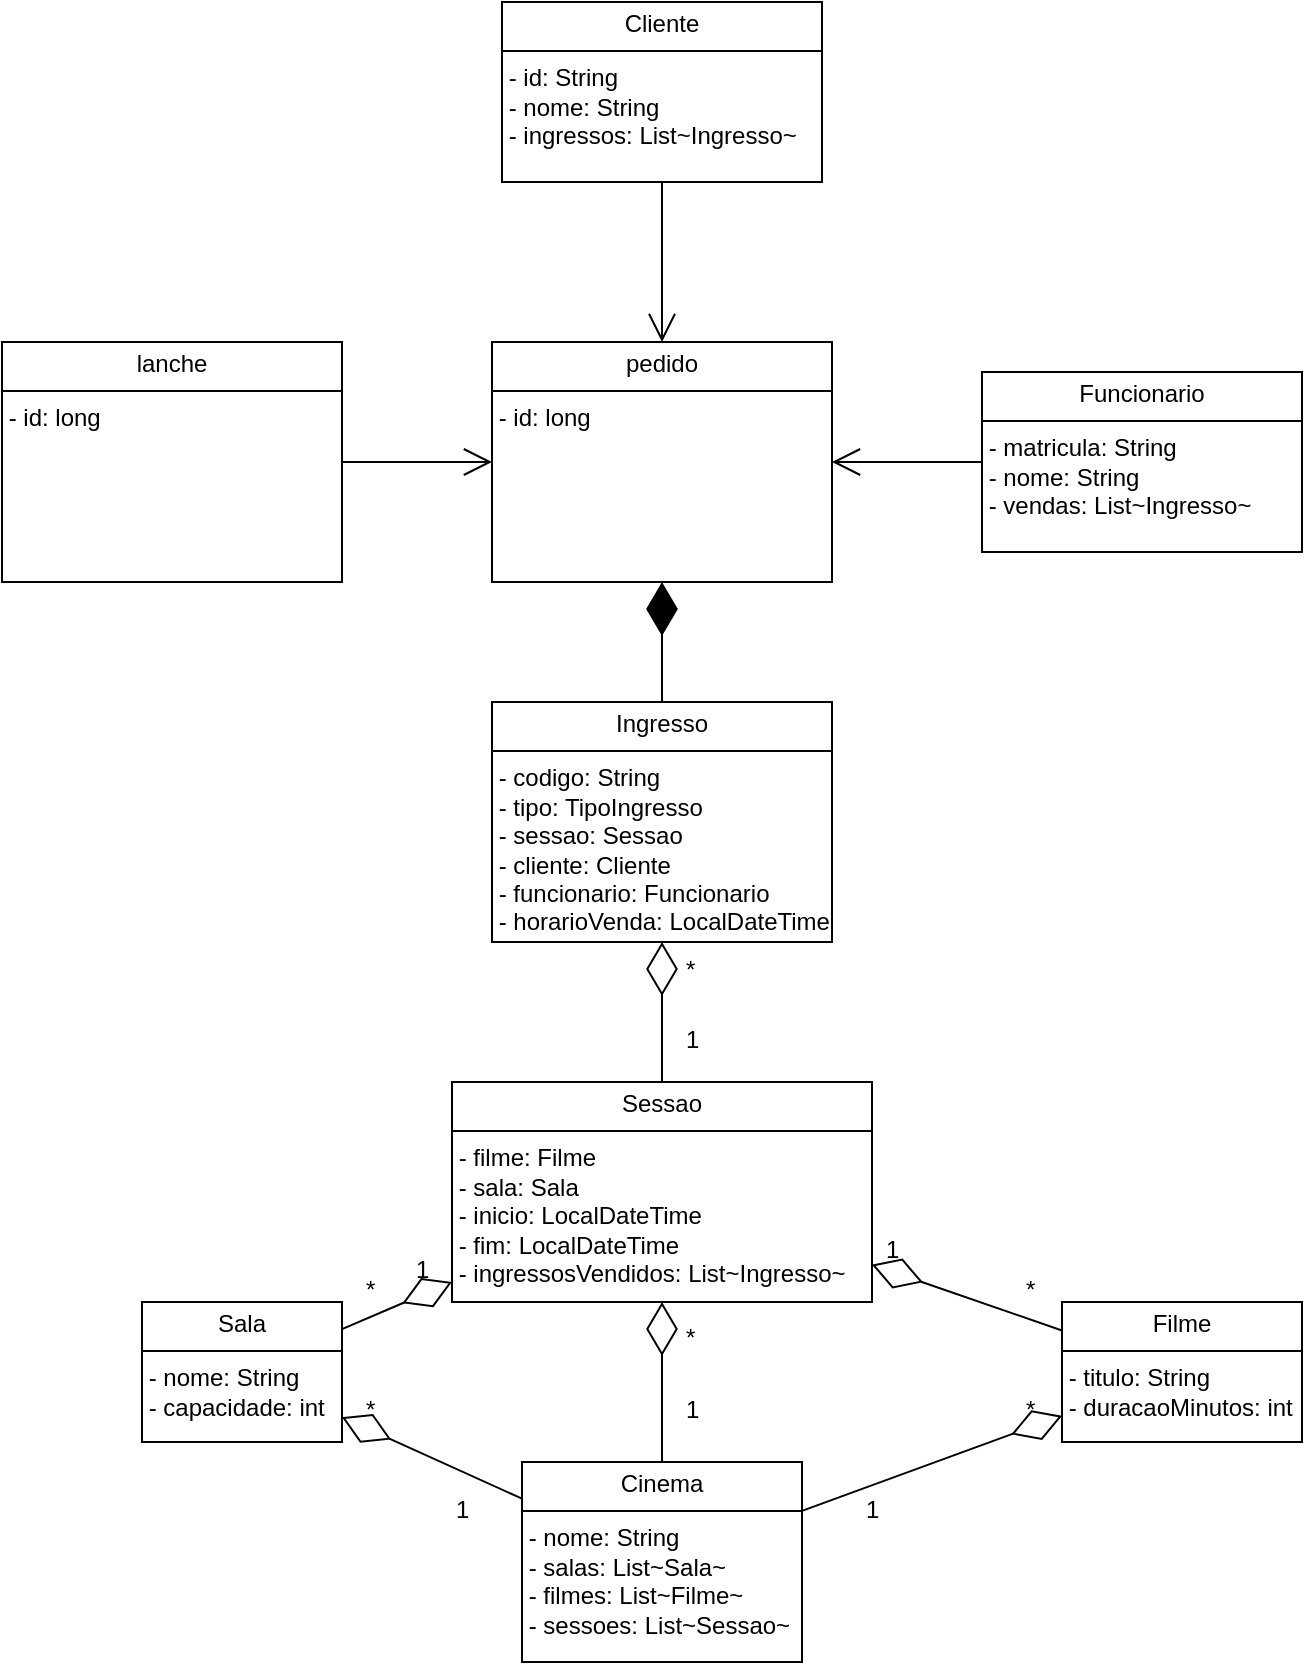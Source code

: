 <mxfile version="28.1.2">
  <diagram name="Página-1" id="WmHvKBOQheneNnzsKb5W">
    <mxGraphModel dx="1685" dy="1643" grid="1" gridSize="10" guides="1" tooltips="1" connect="1" arrows="1" fold="1" page="1" pageScale="1" pageWidth="827" pageHeight="1169" math="0" shadow="0">
      <root>
        <mxCell id="0" />
        <mxCell id="1" parent="0" />
        <mxCell id="eZn1gtdex124hQ1qtXN2-4" value="&lt;p style=&quot;margin:0px;margin-top:4px;text-align:center;&quot;&gt;Cliente&lt;/p&gt;&lt;hr size=&quot;1&quot; style=&quot;border-style:solid;&quot;&gt;&lt;div class=&quot;cm-line&quot;&gt;&amp;nbsp;- id: String&lt;/div&gt;&lt;div class=&quot;cm-line&quot;&gt;&amp;nbsp;- nome: String&lt;/div&gt;&lt;div class=&quot;cm-line&quot;&gt;&amp;nbsp;- ingressos: List~Ingresso~&lt;/div&gt;" style="verticalAlign=top;align=left;overflow=fill;html=1;whiteSpace=wrap;" parent="1" vertex="1">
          <mxGeometry x="-240" y="-530" width="160" height="90" as="geometry" />
        </mxCell>
        <mxCell id="eZn1gtdex124hQ1qtXN2-5" value="&lt;p style=&quot;margin:0px;margin-top:4px;text-align:center;&quot;&gt;Filme&lt;/p&gt;&lt;hr size=&quot;1&quot; style=&quot;border-style:solid;&quot;&gt;&lt;div class=&quot;cm-line&quot;&gt;&amp;nbsp;- titulo: String&lt;/div&gt;&lt;div class=&quot;cm-line&quot;&gt;&amp;nbsp;- duracaoMinutos: int&lt;/div&gt;&lt;div class=&quot;cm-line&quot;&gt;&lt;br&gt;&lt;/div&gt;" style="verticalAlign=top;align=left;overflow=fill;html=1;whiteSpace=wrap;" parent="1" vertex="1">
          <mxGeometry x="40" y="120" width="120" height="70" as="geometry" />
        </mxCell>
        <mxCell id="eZn1gtdex124hQ1qtXN2-6" value="&lt;p style=&quot;margin:0px;margin-top:4px;text-align:center;&quot;&gt;Sala&lt;/p&gt;&lt;hr size=&quot;1&quot; style=&quot;border-style:solid;&quot;&gt;&lt;div class=&quot;cm-line&quot;&gt;&amp;nbsp;- nome: String&lt;/div&gt;&lt;div class=&quot;cm-line&quot;&gt;&amp;nbsp;- capacidade: int&lt;/div&gt;" style="verticalAlign=top;align=left;overflow=fill;html=1;whiteSpace=wrap;" parent="1" vertex="1">
          <mxGeometry x="-420" y="120" width="100" height="70" as="geometry" />
        </mxCell>
        <mxCell id="eZn1gtdex124hQ1qtXN2-8" value="&lt;p style=&quot;margin:0px;margin-top:4px;text-align:center;&quot;&gt;Sessao&lt;/p&gt;&lt;hr size=&quot;1&quot; style=&quot;border-style:solid;&quot;&gt;&lt;div class=&quot;cm-line&quot;&gt;&amp;nbsp;- filme: Filme&lt;/div&gt;&lt;div class=&quot;cm-line&quot;&gt;&amp;nbsp;- sala: Sala&lt;/div&gt;&lt;div class=&quot;cm-line&quot;&gt;&amp;nbsp;- inicio: LocalDateTime&lt;/div&gt;&lt;div class=&quot;cm-line&quot;&gt;&amp;nbsp;- fim: LocalDateTime&lt;/div&gt;&lt;div class=&quot;cm-line&quot;&gt;&amp;nbsp;- ingressosVendidos: List~Ingresso~&lt;/div&gt;" style="verticalAlign=top;align=left;overflow=fill;html=1;whiteSpace=wrap;" parent="1" vertex="1">
          <mxGeometry x="-265" y="10" width="210" height="110" as="geometry" />
        </mxCell>
        <mxCell id="eZn1gtdex124hQ1qtXN2-9" value="&lt;p style=&quot;margin:0px;margin-top:4px;text-align:center;&quot;&gt;Ingresso&lt;/p&gt;&lt;hr size=&quot;1&quot; style=&quot;border-style:solid;&quot;&gt;&lt;div class=&quot;cm-line&quot;&gt;&amp;nbsp;- codigo: String&lt;/div&gt;&lt;div class=&quot;cm-line&quot;&gt;&amp;nbsp;- tipo: TipoIngresso&lt;/div&gt;&lt;div class=&quot;cm-line&quot;&gt;&amp;nbsp;- sessao: Sessao&lt;/div&gt;&lt;div class=&quot;cm-line&quot;&gt;&amp;nbsp;- cliente: Cliente&lt;/div&gt;&lt;div class=&quot;cm-line&quot;&gt;&amp;nbsp;- funcionario: Funcionario&lt;/div&gt;&lt;div class=&quot;cm-line&quot;&gt;&amp;nbsp;- horarioVenda: LocalDateTime&lt;/div&gt;" style="verticalAlign=top;align=left;overflow=fill;html=1;whiteSpace=wrap;" parent="1" vertex="1">
          <mxGeometry x="-245" y="-180" width="170" height="120" as="geometry" />
        </mxCell>
        <mxCell id="eZn1gtdex124hQ1qtXN2-10" value="&lt;p style=&quot;margin:0px;margin-top:4px;text-align:center;&quot;&gt;Funcionario&lt;/p&gt;&lt;hr size=&quot;1&quot; style=&quot;border-style:solid;&quot;&gt;&lt;div class=&quot;cm-line&quot;&gt;&amp;nbsp;- matricula: String&lt;/div&gt;&lt;div class=&quot;cm-line&quot;&gt;&amp;nbsp;- nome: String&lt;/div&gt;&lt;div class=&quot;cm-line&quot;&gt;&amp;nbsp;- vendas: List~Ingresso~&lt;/div&gt;" style="verticalAlign=top;align=left;overflow=fill;html=1;whiteSpace=wrap;" parent="1" vertex="1">
          <mxGeometry y="-345" width="160" height="90" as="geometry" />
        </mxCell>
        <mxCell id="eZn1gtdex124hQ1qtXN2-11" value="&lt;p style=&quot;margin:0px;margin-top:4px;text-align:center;&quot;&gt;Cinema&lt;/p&gt;&lt;hr size=&quot;1&quot; style=&quot;border-style:solid;&quot;&gt;&lt;div class=&quot;cm-line&quot;&gt;&amp;nbsp;- nome: String&lt;/div&gt;&lt;div class=&quot;cm-line&quot;&gt;&amp;nbsp;- salas: List~Sala~&lt;/div&gt;&lt;div class=&quot;cm-line&quot;&gt;&amp;nbsp;- filmes: List~Filme~&lt;/div&gt;&lt;div class=&quot;cm-line&quot;&gt;&amp;nbsp;- sessoes: List~Sessao~&lt;/div&gt;" style="verticalAlign=top;align=left;overflow=fill;html=1;whiteSpace=wrap;" parent="1" vertex="1">
          <mxGeometry x="-230" y="200" width="140" height="100" as="geometry" />
        </mxCell>
        <mxCell id="eZn1gtdex124hQ1qtXN2-26" value="" style="endArrow=diamondThin;endFill=0;endSize=24;html=1;rounded=0;" parent="1" source="eZn1gtdex124hQ1qtXN2-11" target="eZn1gtdex124hQ1qtXN2-6" edge="1">
          <mxGeometry width="160" relative="1" as="geometry">
            <mxPoint x="-410" y="330" as="sourcePoint" />
            <mxPoint x="20" y="110" as="targetPoint" />
          </mxGeometry>
        </mxCell>
        <mxCell id="eZn1gtdex124hQ1qtXN2-29" value="" style="endArrow=diamondThin;endFill=0;endSize=24;html=1;rounded=0;" parent="1" source="eZn1gtdex124hQ1qtXN2-11" target="eZn1gtdex124hQ1qtXN2-5" edge="1">
          <mxGeometry width="160" relative="1" as="geometry">
            <mxPoint x="-120" y="230" as="sourcePoint" />
            <mxPoint x="20" y="260" as="targetPoint" />
          </mxGeometry>
        </mxCell>
        <mxCell id="eZn1gtdex124hQ1qtXN2-30" value="" style="endArrow=diamondThin;endFill=0;endSize=24;html=1;rounded=0;" parent="1" source="eZn1gtdex124hQ1qtXN2-11" target="eZn1gtdex124hQ1qtXN2-8" edge="1">
          <mxGeometry width="160" relative="1" as="geometry">
            <mxPoint x="-220" y="150" as="sourcePoint" />
            <mxPoint x="-40" y="280" as="targetPoint" />
          </mxGeometry>
        </mxCell>
        <mxCell id="eZn1gtdex124hQ1qtXN2-36" value="" style="endArrow=diamondThin;endFill=0;endSize=24;html=1;rounded=0;" parent="1" source="eZn1gtdex124hQ1qtXN2-8" target="eZn1gtdex124hQ1qtXN2-9" edge="1">
          <mxGeometry width="160" relative="1" as="geometry">
            <mxPoint x="-160" y="-50" as="sourcePoint" />
            <mxPoint x="-360" y="-10" as="targetPoint" />
          </mxGeometry>
        </mxCell>
        <mxCell id="eZn1gtdex124hQ1qtXN2-40" value="1" style="text;whiteSpace=wrap;html=1;" parent="1" vertex="1">
          <mxGeometry x="-265" y="210" width="40" height="40" as="geometry" />
        </mxCell>
        <mxCell id="eZn1gtdex124hQ1qtXN2-42" value="1" style="text;whiteSpace=wrap;html=1;" parent="1" vertex="1">
          <mxGeometry x="-60" y="210" width="40" height="40" as="geometry" />
        </mxCell>
        <mxCell id="eZn1gtdex124hQ1qtXN2-43" value="1" style="text;whiteSpace=wrap;html=1;" parent="1" vertex="1">
          <mxGeometry x="-150" y="160" width="40" height="40" as="geometry" />
        </mxCell>
        <mxCell id="eZn1gtdex124hQ1qtXN2-44" value="1" style="text;whiteSpace=wrap;html=1;" parent="1" vertex="1">
          <mxGeometry x="-50" y="80" width="40" height="40" as="geometry" />
        </mxCell>
        <mxCell id="eZn1gtdex124hQ1qtXN2-45" value="1" style="text;whiteSpace=wrap;html=1;" parent="1" vertex="1">
          <mxGeometry x="-285" y="90" width="40" height="40" as="geometry" />
        </mxCell>
        <mxCell id="eZn1gtdex124hQ1qtXN2-46" value="1" style="text;whiteSpace=wrap;html=1;" parent="1" vertex="1">
          <mxGeometry x="-150" y="-25" width="40" height="40" as="geometry" />
        </mxCell>
        <mxCell id="eZn1gtdex124hQ1qtXN2-49" value="*" style="text;whiteSpace=wrap;html=1;" parent="1" vertex="1">
          <mxGeometry x="-310" y="160" width="40" height="40" as="geometry" />
        </mxCell>
        <mxCell id="eZn1gtdex124hQ1qtXN2-50" value="&#xa;*&#xa;&#xa;" style="text;whiteSpace=wrap;html=1;" parent="1" vertex="1">
          <mxGeometry x="-150" y="110" width="40" height="40" as="geometry" />
        </mxCell>
        <mxCell id="eZn1gtdex124hQ1qtXN2-51" value="*" style="text;whiteSpace=wrap;html=1;" parent="1" vertex="1">
          <mxGeometry x="20" y="160" width="40" height="40" as="geometry" />
        </mxCell>
        <mxCell id="eZn1gtdex124hQ1qtXN2-52" value="&lt;div&gt;*&lt;/div&gt;" style="text;whiteSpace=wrap;html=1;" parent="1" vertex="1">
          <mxGeometry x="20" y="100" width="40" height="40" as="geometry" />
        </mxCell>
        <mxCell id="eZn1gtdex124hQ1qtXN2-53" value="*" style="text;whiteSpace=wrap;html=1;" parent="1" vertex="1">
          <mxGeometry x="-310" y="100" width="40" height="40" as="geometry" />
        </mxCell>
        <mxCell id="eZn1gtdex124hQ1qtXN2-54" value="*" style="text;whiteSpace=wrap;html=1;" parent="1" vertex="1">
          <mxGeometry x="-150" y="-60" width="40" height="40" as="geometry" />
        </mxCell>
        <mxCell id="bg3PVTOP6DTfCPqBbK6D-1" value="&lt;p style=&quot;margin:0px;margin-top:4px;text-align:center;&quot;&gt;pedido&lt;/p&gt;&lt;hr size=&quot;1&quot; style=&quot;border-style:solid;&quot;&gt;&lt;div class=&quot;cm-line&quot;&gt;&amp;nbsp;- id: long&lt;/div&gt;" style="verticalAlign=top;align=left;overflow=fill;html=1;whiteSpace=wrap;" vertex="1" parent="1">
          <mxGeometry x="-245" y="-360" width="170" height="120" as="geometry" />
        </mxCell>
        <mxCell id="bg3PVTOP6DTfCPqBbK6D-2" value="" style="endArrow=diamondThin;endFill=1;endSize=24;html=1;rounded=0;" edge="1" parent="1" source="eZn1gtdex124hQ1qtXN2-9" target="bg3PVTOP6DTfCPqBbK6D-1">
          <mxGeometry width="160" relative="1" as="geometry">
            <mxPoint x="-200" y="-180" as="sourcePoint" />
            <mxPoint x="-40" y="-180" as="targetPoint" />
          </mxGeometry>
        </mxCell>
        <mxCell id="bg3PVTOP6DTfCPqBbK6D-3" value="" style="endArrow=open;endFill=1;endSize=12;html=1;rounded=0;" edge="1" parent="1" source="eZn1gtdex124hQ1qtXN2-10" target="bg3PVTOP6DTfCPqBbK6D-1">
          <mxGeometry width="160" relative="1" as="geometry">
            <mxPoint x="-200" y="-270" as="sourcePoint" />
            <mxPoint x="-40" y="-270" as="targetPoint" />
          </mxGeometry>
        </mxCell>
        <mxCell id="bg3PVTOP6DTfCPqBbK6D-4" value="" style="endArrow=open;endFill=1;endSize=12;html=1;rounded=0;" edge="1" parent="1" source="eZn1gtdex124hQ1qtXN2-4" target="bg3PVTOP6DTfCPqBbK6D-1">
          <mxGeometry width="160" relative="1" as="geometry">
            <mxPoint x="-360" y="-310" as="sourcePoint" />
            <mxPoint x="-430" y="-220" as="targetPoint" />
          </mxGeometry>
        </mxCell>
        <mxCell id="bg3PVTOP6DTfCPqBbK6D-5" value="&lt;p style=&quot;margin:0px;margin-top:4px;text-align:center;&quot;&gt;lanche&lt;/p&gt;&lt;hr size=&quot;1&quot; style=&quot;border-style:solid;&quot;&gt;&lt;div class=&quot;cm-line&quot;&gt;&amp;nbsp;- id: long&lt;/div&gt;" style="verticalAlign=top;align=left;overflow=fill;html=1;whiteSpace=wrap;" vertex="1" parent="1">
          <mxGeometry x="-490" y="-360" width="170" height="120" as="geometry" />
        </mxCell>
        <mxCell id="bg3PVTOP6DTfCPqBbK6D-6" value="" style="endArrow=open;endFill=1;endSize=12;html=1;rounded=0;" edge="1" parent="1" source="bg3PVTOP6DTfCPqBbK6D-5" target="bg3PVTOP6DTfCPqBbK6D-1">
          <mxGeometry width="160" relative="1" as="geometry">
            <mxPoint x="35" y="-300" as="sourcePoint" />
            <mxPoint x="-40" y="-300" as="targetPoint" />
          </mxGeometry>
        </mxCell>
        <mxCell id="bg3PVTOP6DTfCPqBbK6D-7" value="" style="endArrow=diamondThin;endFill=0;endSize=24;html=1;rounded=0;" edge="1" parent="1" source="eZn1gtdex124hQ1qtXN2-6" target="eZn1gtdex124hQ1qtXN2-8">
          <mxGeometry width="160" relative="1" as="geometry">
            <mxPoint x="-200" y="160" as="sourcePoint" />
            <mxPoint x="-250" y="170" as="targetPoint" />
          </mxGeometry>
        </mxCell>
        <mxCell id="bg3PVTOP6DTfCPqBbK6D-8" value="" style="endArrow=diamondThin;endFill=0;endSize=24;html=1;rounded=0;" edge="1" parent="1" source="eZn1gtdex124hQ1qtXN2-5" target="eZn1gtdex124hQ1qtXN2-8">
          <mxGeometry width="160" relative="1" as="geometry">
            <mxPoint y="160" as="sourcePoint" />
            <mxPoint x="-165" y="150" as="targetPoint" />
          </mxGeometry>
        </mxCell>
      </root>
    </mxGraphModel>
  </diagram>
</mxfile>
